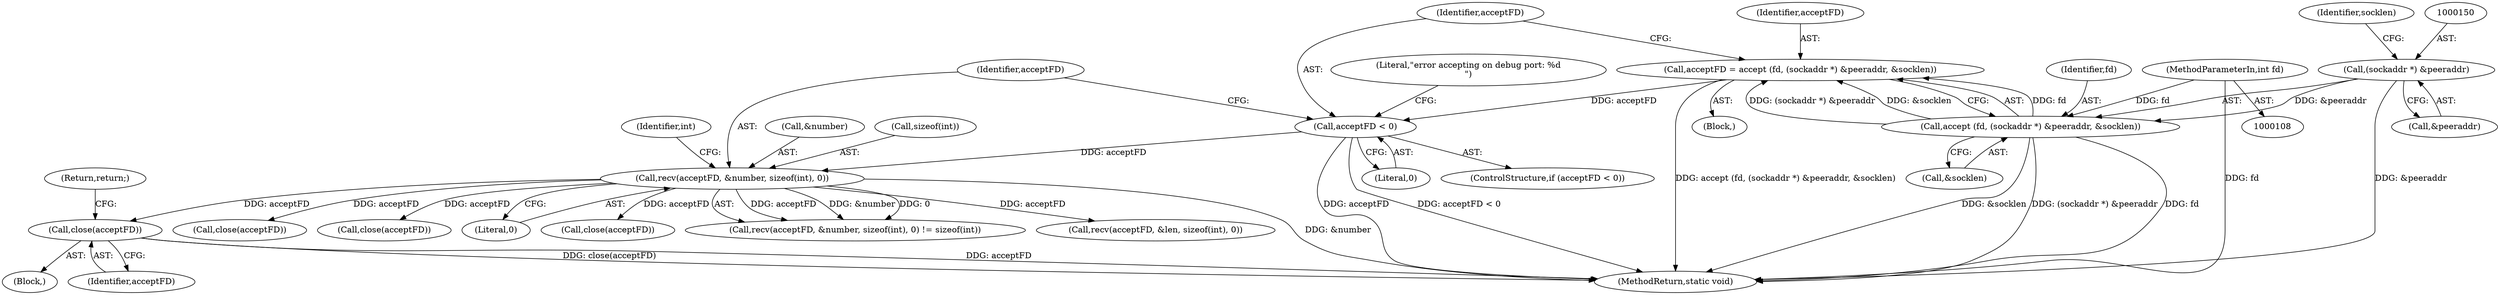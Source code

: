 digraph "0_Android_cd5f15f588a5d27e99ba12f057245bfe507f8c42@API" {
"1000178" [label="(Call,close(acceptFD))"];
"1000166" [label="(Call,recv(acceptFD, &number, sizeof(int), 0))"];
"1000156" [label="(Call,acceptFD < 0)"];
"1000145" [label="(Call,acceptFD = accept (fd, (sockaddr *) &peeraddr, &socklen))"];
"1000147" [label="(Call,accept (fd, (sockaddr *) &peeraddr, &socklen))"];
"1000109" [label="(MethodParameterIn,int fd)"];
"1000149" [label="(Call,(sockaddr *) &peeraddr)"];
"1000158" [label="(Literal,0)"];
"1000172" [label="(Literal,0)"];
"1000174" [label="(Identifier,int)"];
"1000175" [label="(Block,)"];
"1000178" [label="(Call,close(acceptFD))"];
"1000146" [label="(Identifier,acceptFD)"];
"1000147" [label="(Call,accept (fd, (sockaddr *) &peeraddr, &socklen))"];
"1000179" [label="(Identifier,acceptFD)"];
"1000156" [label="(Call,acceptFD < 0)"];
"1000149" [label="(Call,(sockaddr *) &peeraddr)"];
"1000155" [label="(ControlStructure,if (acceptFD < 0))"];
"1000188" [label="(Call,close(acceptFD))"];
"1000151" [label="(Call,&peeraddr)"];
"1000165" [label="(Call,recv(acceptFD, &number, sizeof(int), 0) != sizeof(int))"];
"1000635" [label="(MethodReturn,static void)"];
"1000168" [label="(Call,&number)"];
"1000223" [label="(Call,recv(acceptFD, &len, sizeof(int), 0))"];
"1000633" [label="(Call,close(acceptFD))"];
"1000206" [label="(Call,close(acceptFD))"];
"1000153" [label="(Call,&socklen)"];
"1000161" [label="(Literal,\"error accepting on debug port: %d\n\")"];
"1000170" [label="(Call,sizeof(int))"];
"1000166" [label="(Call,recv(acceptFD, &number, sizeof(int), 0))"];
"1000157" [label="(Identifier,acceptFD)"];
"1000148" [label="(Identifier,fd)"];
"1000180" [label="(Return,return;)"];
"1000145" [label="(Call,acceptFD = accept (fd, (sockaddr *) &peeraddr, &socklen))"];
"1000109" [label="(MethodParameterIn,int fd)"];
"1000154" [label="(Identifier,socklen)"];
"1000112" [label="(Block,)"];
"1000167" [label="(Identifier,acceptFD)"];
"1000178" -> "1000175"  [label="AST: "];
"1000178" -> "1000179"  [label="CFG: "];
"1000179" -> "1000178"  [label="AST: "];
"1000180" -> "1000178"  [label="CFG: "];
"1000178" -> "1000635"  [label="DDG: close(acceptFD)"];
"1000178" -> "1000635"  [label="DDG: acceptFD"];
"1000166" -> "1000178"  [label="DDG: acceptFD"];
"1000166" -> "1000165"  [label="AST: "];
"1000166" -> "1000172"  [label="CFG: "];
"1000167" -> "1000166"  [label="AST: "];
"1000168" -> "1000166"  [label="AST: "];
"1000170" -> "1000166"  [label="AST: "];
"1000172" -> "1000166"  [label="AST: "];
"1000174" -> "1000166"  [label="CFG: "];
"1000166" -> "1000635"  [label="DDG: &number"];
"1000166" -> "1000165"  [label="DDG: acceptFD"];
"1000166" -> "1000165"  [label="DDG: &number"];
"1000166" -> "1000165"  [label="DDG: 0"];
"1000156" -> "1000166"  [label="DDG: acceptFD"];
"1000166" -> "1000188"  [label="DDG: acceptFD"];
"1000166" -> "1000206"  [label="DDG: acceptFD"];
"1000166" -> "1000223"  [label="DDG: acceptFD"];
"1000166" -> "1000633"  [label="DDG: acceptFD"];
"1000156" -> "1000155"  [label="AST: "];
"1000156" -> "1000158"  [label="CFG: "];
"1000157" -> "1000156"  [label="AST: "];
"1000158" -> "1000156"  [label="AST: "];
"1000161" -> "1000156"  [label="CFG: "];
"1000167" -> "1000156"  [label="CFG: "];
"1000156" -> "1000635"  [label="DDG: acceptFD"];
"1000156" -> "1000635"  [label="DDG: acceptFD < 0"];
"1000145" -> "1000156"  [label="DDG: acceptFD"];
"1000145" -> "1000112"  [label="AST: "];
"1000145" -> "1000147"  [label="CFG: "];
"1000146" -> "1000145"  [label="AST: "];
"1000147" -> "1000145"  [label="AST: "];
"1000157" -> "1000145"  [label="CFG: "];
"1000145" -> "1000635"  [label="DDG: accept (fd, (sockaddr *) &peeraddr, &socklen)"];
"1000147" -> "1000145"  [label="DDG: fd"];
"1000147" -> "1000145"  [label="DDG: (sockaddr *) &peeraddr"];
"1000147" -> "1000145"  [label="DDG: &socklen"];
"1000147" -> "1000153"  [label="CFG: "];
"1000148" -> "1000147"  [label="AST: "];
"1000149" -> "1000147"  [label="AST: "];
"1000153" -> "1000147"  [label="AST: "];
"1000147" -> "1000635"  [label="DDG: (sockaddr *) &peeraddr"];
"1000147" -> "1000635"  [label="DDG: fd"];
"1000147" -> "1000635"  [label="DDG: &socklen"];
"1000109" -> "1000147"  [label="DDG: fd"];
"1000149" -> "1000147"  [label="DDG: &peeraddr"];
"1000109" -> "1000108"  [label="AST: "];
"1000109" -> "1000635"  [label="DDG: fd"];
"1000149" -> "1000151"  [label="CFG: "];
"1000150" -> "1000149"  [label="AST: "];
"1000151" -> "1000149"  [label="AST: "];
"1000154" -> "1000149"  [label="CFG: "];
"1000149" -> "1000635"  [label="DDG: &peeraddr"];
}
